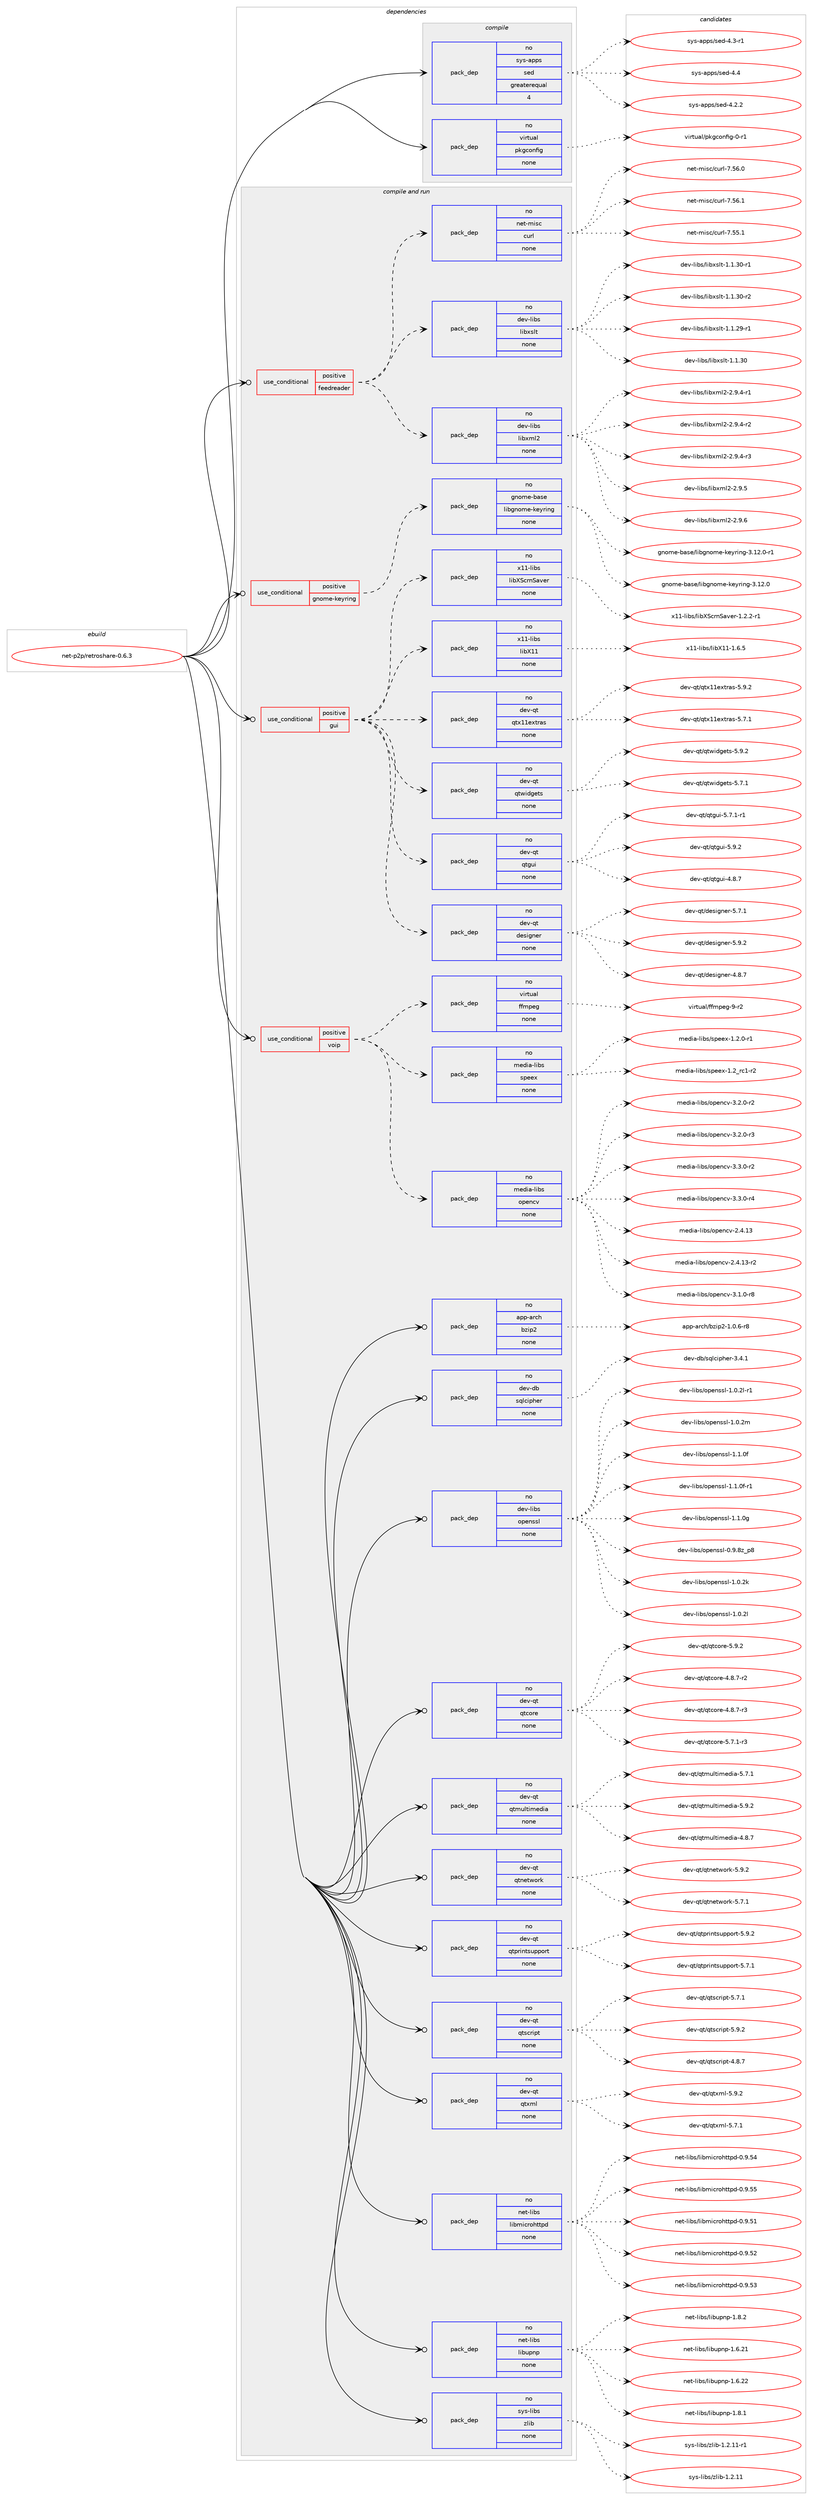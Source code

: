 digraph prolog {

# *************
# Graph options
# *************

newrank=true;
concentrate=true;
compound=true;
graph [rankdir=LR,fontname=Helvetica,fontsize=10,ranksep=1.5];#, ranksep=2.5, nodesep=0.2];
edge  [arrowhead=vee];
node  [fontname=Helvetica,fontsize=10];

# **********
# The ebuild
# **********

subgraph cluster_leftcol {
color=gray;
rank=same;
label=<<i>ebuild</i>>;
id [label="net-p2p/retroshare-0.6.3", color=red, width=4, href="../net-p2p/retroshare-0.6.3.svg"];
}

# ****************
# The dependencies
# ****************

subgraph cluster_midcol {
color=gray;
label=<<i>dependencies</i>>;
subgraph cluster_compile {
fillcolor="#eeeeee";
style=filled;
label=<<i>compile</i>>;
subgraph pack320102 {
dependency435052 [label=<<TABLE BORDER="0" CELLBORDER="1" CELLSPACING="0" CELLPADDING="4" WIDTH="220"><TR><TD ROWSPAN="6" CELLPADDING="30">pack_dep</TD></TR><TR><TD WIDTH="110">no</TD></TR><TR><TD>sys-apps</TD></TR><TR><TD>sed</TD></TR><TR><TD>greaterequal</TD></TR><TR><TD>4</TD></TR></TABLE>>, shape=none, color=blue];
}
id:e -> dependency435052:w [weight=20,style="solid",arrowhead="vee"];
subgraph pack320103 {
dependency435053 [label=<<TABLE BORDER="0" CELLBORDER="1" CELLSPACING="0" CELLPADDING="4" WIDTH="220"><TR><TD ROWSPAN="6" CELLPADDING="30">pack_dep</TD></TR><TR><TD WIDTH="110">no</TD></TR><TR><TD>virtual</TD></TR><TR><TD>pkgconfig</TD></TR><TR><TD>none</TD></TR><TR><TD></TD></TR></TABLE>>, shape=none, color=blue];
}
id:e -> dependency435053:w [weight=20,style="solid",arrowhead="vee"];
}
subgraph cluster_compileandrun {
fillcolor="#eeeeee";
style=filled;
label=<<i>compile and run</i>>;
subgraph cond107448 {
dependency435054 [label=<<TABLE BORDER="0" CELLBORDER="1" CELLSPACING="0" CELLPADDING="4"><TR><TD ROWSPAN="3" CELLPADDING="10">use_conditional</TD></TR><TR><TD>positive</TD></TR><TR><TD>feedreader</TD></TR></TABLE>>, shape=none, color=red];
subgraph pack320104 {
dependency435055 [label=<<TABLE BORDER="0" CELLBORDER="1" CELLSPACING="0" CELLPADDING="4" WIDTH="220"><TR><TD ROWSPAN="6" CELLPADDING="30">pack_dep</TD></TR><TR><TD WIDTH="110">no</TD></TR><TR><TD>dev-libs</TD></TR><TR><TD>libxml2</TD></TR><TR><TD>none</TD></TR><TR><TD></TD></TR></TABLE>>, shape=none, color=blue];
}
dependency435054:e -> dependency435055:w [weight=20,style="dashed",arrowhead="vee"];
subgraph pack320105 {
dependency435056 [label=<<TABLE BORDER="0" CELLBORDER="1" CELLSPACING="0" CELLPADDING="4" WIDTH="220"><TR><TD ROWSPAN="6" CELLPADDING="30">pack_dep</TD></TR><TR><TD WIDTH="110">no</TD></TR><TR><TD>dev-libs</TD></TR><TR><TD>libxslt</TD></TR><TR><TD>none</TD></TR><TR><TD></TD></TR></TABLE>>, shape=none, color=blue];
}
dependency435054:e -> dependency435056:w [weight=20,style="dashed",arrowhead="vee"];
subgraph pack320106 {
dependency435057 [label=<<TABLE BORDER="0" CELLBORDER="1" CELLSPACING="0" CELLPADDING="4" WIDTH="220"><TR><TD ROWSPAN="6" CELLPADDING="30">pack_dep</TD></TR><TR><TD WIDTH="110">no</TD></TR><TR><TD>net-misc</TD></TR><TR><TD>curl</TD></TR><TR><TD>none</TD></TR><TR><TD></TD></TR></TABLE>>, shape=none, color=blue];
}
dependency435054:e -> dependency435057:w [weight=20,style="dashed",arrowhead="vee"];
}
id:e -> dependency435054:w [weight=20,style="solid",arrowhead="odotvee"];
subgraph cond107449 {
dependency435058 [label=<<TABLE BORDER="0" CELLBORDER="1" CELLSPACING="0" CELLPADDING="4"><TR><TD ROWSPAN="3" CELLPADDING="10">use_conditional</TD></TR><TR><TD>positive</TD></TR><TR><TD>gnome-keyring</TD></TR></TABLE>>, shape=none, color=red];
subgraph pack320107 {
dependency435059 [label=<<TABLE BORDER="0" CELLBORDER="1" CELLSPACING="0" CELLPADDING="4" WIDTH="220"><TR><TD ROWSPAN="6" CELLPADDING="30">pack_dep</TD></TR><TR><TD WIDTH="110">no</TD></TR><TR><TD>gnome-base</TD></TR><TR><TD>libgnome-keyring</TD></TR><TR><TD>none</TD></TR><TR><TD></TD></TR></TABLE>>, shape=none, color=blue];
}
dependency435058:e -> dependency435059:w [weight=20,style="dashed",arrowhead="vee"];
}
id:e -> dependency435058:w [weight=20,style="solid",arrowhead="odotvee"];
subgraph cond107450 {
dependency435060 [label=<<TABLE BORDER="0" CELLBORDER="1" CELLSPACING="0" CELLPADDING="4"><TR><TD ROWSPAN="3" CELLPADDING="10">use_conditional</TD></TR><TR><TD>positive</TD></TR><TR><TD>gui</TD></TR></TABLE>>, shape=none, color=red];
subgraph pack320108 {
dependency435061 [label=<<TABLE BORDER="0" CELLBORDER="1" CELLSPACING="0" CELLPADDING="4" WIDTH="220"><TR><TD ROWSPAN="6" CELLPADDING="30">pack_dep</TD></TR><TR><TD WIDTH="110">no</TD></TR><TR><TD>dev-qt</TD></TR><TR><TD>designer</TD></TR><TR><TD>none</TD></TR><TR><TD></TD></TR></TABLE>>, shape=none, color=blue];
}
dependency435060:e -> dependency435061:w [weight=20,style="dashed",arrowhead="vee"];
subgraph pack320109 {
dependency435062 [label=<<TABLE BORDER="0" CELLBORDER="1" CELLSPACING="0" CELLPADDING="4" WIDTH="220"><TR><TD ROWSPAN="6" CELLPADDING="30">pack_dep</TD></TR><TR><TD WIDTH="110">no</TD></TR><TR><TD>dev-qt</TD></TR><TR><TD>qtgui</TD></TR><TR><TD>none</TD></TR><TR><TD></TD></TR></TABLE>>, shape=none, color=blue];
}
dependency435060:e -> dependency435062:w [weight=20,style="dashed",arrowhead="vee"];
subgraph pack320110 {
dependency435063 [label=<<TABLE BORDER="0" CELLBORDER="1" CELLSPACING="0" CELLPADDING="4" WIDTH="220"><TR><TD ROWSPAN="6" CELLPADDING="30">pack_dep</TD></TR><TR><TD WIDTH="110">no</TD></TR><TR><TD>dev-qt</TD></TR><TR><TD>qtwidgets</TD></TR><TR><TD>none</TD></TR><TR><TD></TD></TR></TABLE>>, shape=none, color=blue];
}
dependency435060:e -> dependency435063:w [weight=20,style="dashed",arrowhead="vee"];
subgraph pack320111 {
dependency435064 [label=<<TABLE BORDER="0" CELLBORDER="1" CELLSPACING="0" CELLPADDING="4" WIDTH="220"><TR><TD ROWSPAN="6" CELLPADDING="30">pack_dep</TD></TR><TR><TD WIDTH="110">no</TD></TR><TR><TD>dev-qt</TD></TR><TR><TD>qtx11extras</TD></TR><TR><TD>none</TD></TR><TR><TD></TD></TR></TABLE>>, shape=none, color=blue];
}
dependency435060:e -> dependency435064:w [weight=20,style="dashed",arrowhead="vee"];
subgraph pack320112 {
dependency435065 [label=<<TABLE BORDER="0" CELLBORDER="1" CELLSPACING="0" CELLPADDING="4" WIDTH="220"><TR><TD ROWSPAN="6" CELLPADDING="30">pack_dep</TD></TR><TR><TD WIDTH="110">no</TD></TR><TR><TD>x11-libs</TD></TR><TR><TD>libX11</TD></TR><TR><TD>none</TD></TR><TR><TD></TD></TR></TABLE>>, shape=none, color=blue];
}
dependency435060:e -> dependency435065:w [weight=20,style="dashed",arrowhead="vee"];
subgraph pack320113 {
dependency435066 [label=<<TABLE BORDER="0" CELLBORDER="1" CELLSPACING="0" CELLPADDING="4" WIDTH="220"><TR><TD ROWSPAN="6" CELLPADDING="30">pack_dep</TD></TR><TR><TD WIDTH="110">no</TD></TR><TR><TD>x11-libs</TD></TR><TR><TD>libXScrnSaver</TD></TR><TR><TD>none</TD></TR><TR><TD></TD></TR></TABLE>>, shape=none, color=blue];
}
dependency435060:e -> dependency435066:w [weight=20,style="dashed",arrowhead="vee"];
}
id:e -> dependency435060:w [weight=20,style="solid",arrowhead="odotvee"];
subgraph cond107451 {
dependency435067 [label=<<TABLE BORDER="0" CELLBORDER="1" CELLSPACING="0" CELLPADDING="4"><TR><TD ROWSPAN="3" CELLPADDING="10">use_conditional</TD></TR><TR><TD>positive</TD></TR><TR><TD>voip</TD></TR></TABLE>>, shape=none, color=red];
subgraph pack320114 {
dependency435068 [label=<<TABLE BORDER="0" CELLBORDER="1" CELLSPACING="0" CELLPADDING="4" WIDTH="220"><TR><TD ROWSPAN="6" CELLPADDING="30">pack_dep</TD></TR><TR><TD WIDTH="110">no</TD></TR><TR><TD>media-libs</TD></TR><TR><TD>opencv</TD></TR><TR><TD>none</TD></TR><TR><TD></TD></TR></TABLE>>, shape=none, color=blue];
}
dependency435067:e -> dependency435068:w [weight=20,style="dashed",arrowhead="vee"];
subgraph pack320115 {
dependency435069 [label=<<TABLE BORDER="0" CELLBORDER="1" CELLSPACING="0" CELLPADDING="4" WIDTH="220"><TR><TD ROWSPAN="6" CELLPADDING="30">pack_dep</TD></TR><TR><TD WIDTH="110">no</TD></TR><TR><TD>media-libs</TD></TR><TR><TD>speex</TD></TR><TR><TD>none</TD></TR><TR><TD></TD></TR></TABLE>>, shape=none, color=blue];
}
dependency435067:e -> dependency435069:w [weight=20,style="dashed",arrowhead="vee"];
subgraph pack320116 {
dependency435070 [label=<<TABLE BORDER="0" CELLBORDER="1" CELLSPACING="0" CELLPADDING="4" WIDTH="220"><TR><TD ROWSPAN="6" CELLPADDING="30">pack_dep</TD></TR><TR><TD WIDTH="110">no</TD></TR><TR><TD>virtual</TD></TR><TR><TD>ffmpeg</TD></TR><TR><TD>none</TD></TR><TR><TD></TD></TR></TABLE>>, shape=none, color=blue];
}
dependency435067:e -> dependency435070:w [weight=20,style="dashed",arrowhead="vee"];
}
id:e -> dependency435067:w [weight=20,style="solid",arrowhead="odotvee"];
subgraph pack320117 {
dependency435071 [label=<<TABLE BORDER="0" CELLBORDER="1" CELLSPACING="0" CELLPADDING="4" WIDTH="220"><TR><TD ROWSPAN="6" CELLPADDING="30">pack_dep</TD></TR><TR><TD WIDTH="110">no</TD></TR><TR><TD>app-arch</TD></TR><TR><TD>bzip2</TD></TR><TR><TD>none</TD></TR><TR><TD></TD></TR></TABLE>>, shape=none, color=blue];
}
id:e -> dependency435071:w [weight=20,style="solid",arrowhead="odotvee"];
subgraph pack320118 {
dependency435072 [label=<<TABLE BORDER="0" CELLBORDER="1" CELLSPACING="0" CELLPADDING="4" WIDTH="220"><TR><TD ROWSPAN="6" CELLPADDING="30">pack_dep</TD></TR><TR><TD WIDTH="110">no</TD></TR><TR><TD>dev-db</TD></TR><TR><TD>sqlcipher</TD></TR><TR><TD>none</TD></TR><TR><TD></TD></TR></TABLE>>, shape=none, color=blue];
}
id:e -> dependency435072:w [weight=20,style="solid",arrowhead="odotvee"];
subgraph pack320119 {
dependency435073 [label=<<TABLE BORDER="0" CELLBORDER="1" CELLSPACING="0" CELLPADDING="4" WIDTH="220"><TR><TD ROWSPAN="6" CELLPADDING="30">pack_dep</TD></TR><TR><TD WIDTH="110">no</TD></TR><TR><TD>dev-libs</TD></TR><TR><TD>openssl</TD></TR><TR><TD>none</TD></TR><TR><TD></TD></TR></TABLE>>, shape=none, color=blue];
}
id:e -> dependency435073:w [weight=20,style="solid",arrowhead="odotvee"];
subgraph pack320120 {
dependency435074 [label=<<TABLE BORDER="0" CELLBORDER="1" CELLSPACING="0" CELLPADDING="4" WIDTH="220"><TR><TD ROWSPAN="6" CELLPADDING="30">pack_dep</TD></TR><TR><TD WIDTH="110">no</TD></TR><TR><TD>dev-qt</TD></TR><TR><TD>qtcore</TD></TR><TR><TD>none</TD></TR><TR><TD></TD></TR></TABLE>>, shape=none, color=blue];
}
id:e -> dependency435074:w [weight=20,style="solid",arrowhead="odotvee"];
subgraph pack320121 {
dependency435075 [label=<<TABLE BORDER="0" CELLBORDER="1" CELLSPACING="0" CELLPADDING="4" WIDTH="220"><TR><TD ROWSPAN="6" CELLPADDING="30">pack_dep</TD></TR><TR><TD WIDTH="110">no</TD></TR><TR><TD>dev-qt</TD></TR><TR><TD>qtmultimedia</TD></TR><TR><TD>none</TD></TR><TR><TD></TD></TR></TABLE>>, shape=none, color=blue];
}
id:e -> dependency435075:w [weight=20,style="solid",arrowhead="odotvee"];
subgraph pack320122 {
dependency435076 [label=<<TABLE BORDER="0" CELLBORDER="1" CELLSPACING="0" CELLPADDING="4" WIDTH="220"><TR><TD ROWSPAN="6" CELLPADDING="30">pack_dep</TD></TR><TR><TD WIDTH="110">no</TD></TR><TR><TD>dev-qt</TD></TR><TR><TD>qtnetwork</TD></TR><TR><TD>none</TD></TR><TR><TD></TD></TR></TABLE>>, shape=none, color=blue];
}
id:e -> dependency435076:w [weight=20,style="solid",arrowhead="odotvee"];
subgraph pack320123 {
dependency435077 [label=<<TABLE BORDER="0" CELLBORDER="1" CELLSPACING="0" CELLPADDING="4" WIDTH="220"><TR><TD ROWSPAN="6" CELLPADDING="30">pack_dep</TD></TR><TR><TD WIDTH="110">no</TD></TR><TR><TD>dev-qt</TD></TR><TR><TD>qtprintsupport</TD></TR><TR><TD>none</TD></TR><TR><TD></TD></TR></TABLE>>, shape=none, color=blue];
}
id:e -> dependency435077:w [weight=20,style="solid",arrowhead="odotvee"];
subgraph pack320124 {
dependency435078 [label=<<TABLE BORDER="0" CELLBORDER="1" CELLSPACING="0" CELLPADDING="4" WIDTH="220"><TR><TD ROWSPAN="6" CELLPADDING="30">pack_dep</TD></TR><TR><TD WIDTH="110">no</TD></TR><TR><TD>dev-qt</TD></TR><TR><TD>qtscript</TD></TR><TR><TD>none</TD></TR><TR><TD></TD></TR></TABLE>>, shape=none, color=blue];
}
id:e -> dependency435078:w [weight=20,style="solid",arrowhead="odotvee"];
subgraph pack320125 {
dependency435079 [label=<<TABLE BORDER="0" CELLBORDER="1" CELLSPACING="0" CELLPADDING="4" WIDTH="220"><TR><TD ROWSPAN="6" CELLPADDING="30">pack_dep</TD></TR><TR><TD WIDTH="110">no</TD></TR><TR><TD>dev-qt</TD></TR><TR><TD>qtxml</TD></TR><TR><TD>none</TD></TR><TR><TD></TD></TR></TABLE>>, shape=none, color=blue];
}
id:e -> dependency435079:w [weight=20,style="solid",arrowhead="odotvee"];
subgraph pack320126 {
dependency435080 [label=<<TABLE BORDER="0" CELLBORDER="1" CELLSPACING="0" CELLPADDING="4" WIDTH="220"><TR><TD ROWSPAN="6" CELLPADDING="30">pack_dep</TD></TR><TR><TD WIDTH="110">no</TD></TR><TR><TD>net-libs</TD></TR><TR><TD>libmicrohttpd</TD></TR><TR><TD>none</TD></TR><TR><TD></TD></TR></TABLE>>, shape=none, color=blue];
}
id:e -> dependency435080:w [weight=20,style="solid",arrowhead="odotvee"];
subgraph pack320127 {
dependency435081 [label=<<TABLE BORDER="0" CELLBORDER="1" CELLSPACING="0" CELLPADDING="4" WIDTH="220"><TR><TD ROWSPAN="6" CELLPADDING="30">pack_dep</TD></TR><TR><TD WIDTH="110">no</TD></TR><TR><TD>net-libs</TD></TR><TR><TD>libupnp</TD></TR><TR><TD>none</TD></TR><TR><TD></TD></TR></TABLE>>, shape=none, color=blue];
}
id:e -> dependency435081:w [weight=20,style="solid",arrowhead="odotvee"];
subgraph pack320128 {
dependency435082 [label=<<TABLE BORDER="0" CELLBORDER="1" CELLSPACING="0" CELLPADDING="4" WIDTH="220"><TR><TD ROWSPAN="6" CELLPADDING="30">pack_dep</TD></TR><TR><TD WIDTH="110">no</TD></TR><TR><TD>sys-libs</TD></TR><TR><TD>zlib</TD></TR><TR><TD>none</TD></TR><TR><TD></TD></TR></TABLE>>, shape=none, color=blue];
}
id:e -> dependency435082:w [weight=20,style="solid",arrowhead="odotvee"];
}
subgraph cluster_run {
fillcolor="#eeeeee";
style=filled;
label=<<i>run</i>>;
}
}

# **************
# The candidates
# **************

subgraph cluster_choices {
rank=same;
color=gray;
label=<<i>candidates</i>>;

subgraph choice320102 {
color=black;
nodesep=1;
choice115121115459711211211547115101100455246504650 [label="sys-apps/sed-4.2.2", color=red, width=4,href="../sys-apps/sed-4.2.2.svg"];
choice115121115459711211211547115101100455246514511449 [label="sys-apps/sed-4.3-r1", color=red, width=4,href="../sys-apps/sed-4.3-r1.svg"];
choice11512111545971121121154711510110045524652 [label="sys-apps/sed-4.4", color=red, width=4,href="../sys-apps/sed-4.4.svg"];
dependency435052:e -> choice115121115459711211211547115101100455246504650:w [style=dotted,weight="100"];
dependency435052:e -> choice115121115459711211211547115101100455246514511449:w [style=dotted,weight="100"];
dependency435052:e -> choice11512111545971121121154711510110045524652:w [style=dotted,weight="100"];
}
subgraph choice320103 {
color=black;
nodesep=1;
choice11810511411611797108471121071039911111010210510345484511449 [label="virtual/pkgconfig-0-r1", color=red, width=4,href="../virtual/pkgconfig-0-r1.svg"];
dependency435053:e -> choice11810511411611797108471121071039911111010210510345484511449:w [style=dotted,weight="100"];
}
subgraph choice320104 {
color=black;
nodesep=1;
choice10010111845108105981154710810598120109108504550465746524511449 [label="dev-libs/libxml2-2.9.4-r1", color=red, width=4,href="../dev-libs/libxml2-2.9.4-r1.svg"];
choice10010111845108105981154710810598120109108504550465746524511450 [label="dev-libs/libxml2-2.9.4-r2", color=red, width=4,href="../dev-libs/libxml2-2.9.4-r2.svg"];
choice10010111845108105981154710810598120109108504550465746524511451 [label="dev-libs/libxml2-2.9.4-r3", color=red, width=4,href="../dev-libs/libxml2-2.9.4-r3.svg"];
choice1001011184510810598115471081059812010910850455046574653 [label="dev-libs/libxml2-2.9.5", color=red, width=4,href="../dev-libs/libxml2-2.9.5.svg"];
choice1001011184510810598115471081059812010910850455046574654 [label="dev-libs/libxml2-2.9.6", color=red, width=4,href="../dev-libs/libxml2-2.9.6.svg"];
dependency435055:e -> choice10010111845108105981154710810598120109108504550465746524511449:w [style=dotted,weight="100"];
dependency435055:e -> choice10010111845108105981154710810598120109108504550465746524511450:w [style=dotted,weight="100"];
dependency435055:e -> choice10010111845108105981154710810598120109108504550465746524511451:w [style=dotted,weight="100"];
dependency435055:e -> choice1001011184510810598115471081059812010910850455046574653:w [style=dotted,weight="100"];
dependency435055:e -> choice1001011184510810598115471081059812010910850455046574654:w [style=dotted,weight="100"];
}
subgraph choice320105 {
color=black;
nodesep=1;
choice10010111845108105981154710810598120115108116454946494650574511449 [label="dev-libs/libxslt-1.1.29-r1", color=red, width=4,href="../dev-libs/libxslt-1.1.29-r1.svg"];
choice1001011184510810598115471081059812011510811645494649465148 [label="dev-libs/libxslt-1.1.30", color=red, width=4,href="../dev-libs/libxslt-1.1.30.svg"];
choice10010111845108105981154710810598120115108116454946494651484511449 [label="dev-libs/libxslt-1.1.30-r1", color=red, width=4,href="../dev-libs/libxslt-1.1.30-r1.svg"];
choice10010111845108105981154710810598120115108116454946494651484511450 [label="dev-libs/libxslt-1.1.30-r2", color=red, width=4,href="../dev-libs/libxslt-1.1.30-r2.svg"];
dependency435056:e -> choice10010111845108105981154710810598120115108116454946494650574511449:w [style=dotted,weight="100"];
dependency435056:e -> choice1001011184510810598115471081059812011510811645494649465148:w [style=dotted,weight="100"];
dependency435056:e -> choice10010111845108105981154710810598120115108116454946494651484511449:w [style=dotted,weight="100"];
dependency435056:e -> choice10010111845108105981154710810598120115108116454946494651484511450:w [style=dotted,weight="100"];
}
subgraph choice320106 {
color=black;
nodesep=1;
choice1101011164510910511599479911711410845554653534649 [label="net-misc/curl-7.55.1", color=red, width=4,href="../net-misc/curl-7.55.1.svg"];
choice1101011164510910511599479911711410845554653544648 [label="net-misc/curl-7.56.0", color=red, width=4,href="../net-misc/curl-7.56.0.svg"];
choice1101011164510910511599479911711410845554653544649 [label="net-misc/curl-7.56.1", color=red, width=4,href="../net-misc/curl-7.56.1.svg"];
dependency435057:e -> choice1101011164510910511599479911711410845554653534649:w [style=dotted,weight="100"];
dependency435057:e -> choice1101011164510910511599479911711410845554653544648:w [style=dotted,weight="100"];
dependency435057:e -> choice1101011164510910511599479911711410845554653544649:w [style=dotted,weight="100"];
}
subgraph choice320107 {
color=black;
nodesep=1;
choice10311011110910145989711510147108105981031101111091014510710112111410511010345514649504648 [label="gnome-base/libgnome-keyring-3.12.0", color=red, width=4,href="../gnome-base/libgnome-keyring-3.12.0.svg"];
choice103110111109101459897115101471081059810311011110910145107101121114105110103455146495046484511449 [label="gnome-base/libgnome-keyring-3.12.0-r1", color=red, width=4,href="../gnome-base/libgnome-keyring-3.12.0-r1.svg"];
dependency435059:e -> choice10311011110910145989711510147108105981031101111091014510710112111410511010345514649504648:w [style=dotted,weight="100"];
dependency435059:e -> choice103110111109101459897115101471081059810311011110910145107101121114105110103455146495046484511449:w [style=dotted,weight="100"];
}
subgraph choice320108 {
color=black;
nodesep=1;
choice1001011184511311647100101115105103110101114455246564655 [label="dev-qt/designer-4.8.7", color=red, width=4,href="../dev-qt/designer-4.8.7.svg"];
choice1001011184511311647100101115105103110101114455346554649 [label="dev-qt/designer-5.7.1", color=red, width=4,href="../dev-qt/designer-5.7.1.svg"];
choice1001011184511311647100101115105103110101114455346574650 [label="dev-qt/designer-5.9.2", color=red, width=4,href="../dev-qt/designer-5.9.2.svg"];
dependency435061:e -> choice1001011184511311647100101115105103110101114455246564655:w [style=dotted,weight="100"];
dependency435061:e -> choice1001011184511311647100101115105103110101114455346554649:w [style=dotted,weight="100"];
dependency435061:e -> choice1001011184511311647100101115105103110101114455346574650:w [style=dotted,weight="100"];
}
subgraph choice320109 {
color=black;
nodesep=1;
choice1001011184511311647113116103117105455246564655 [label="dev-qt/qtgui-4.8.7", color=red, width=4,href="../dev-qt/qtgui-4.8.7.svg"];
choice10010111845113116471131161031171054553465546494511449 [label="dev-qt/qtgui-5.7.1-r1", color=red, width=4,href="../dev-qt/qtgui-5.7.1-r1.svg"];
choice1001011184511311647113116103117105455346574650 [label="dev-qt/qtgui-5.9.2", color=red, width=4,href="../dev-qt/qtgui-5.9.2.svg"];
dependency435062:e -> choice1001011184511311647113116103117105455246564655:w [style=dotted,weight="100"];
dependency435062:e -> choice10010111845113116471131161031171054553465546494511449:w [style=dotted,weight="100"];
dependency435062:e -> choice1001011184511311647113116103117105455346574650:w [style=dotted,weight="100"];
}
subgraph choice320110 {
color=black;
nodesep=1;
choice1001011184511311647113116119105100103101116115455346554649 [label="dev-qt/qtwidgets-5.7.1", color=red, width=4,href="../dev-qt/qtwidgets-5.7.1.svg"];
choice1001011184511311647113116119105100103101116115455346574650 [label="dev-qt/qtwidgets-5.9.2", color=red, width=4,href="../dev-qt/qtwidgets-5.9.2.svg"];
dependency435063:e -> choice1001011184511311647113116119105100103101116115455346554649:w [style=dotted,weight="100"];
dependency435063:e -> choice1001011184511311647113116119105100103101116115455346574650:w [style=dotted,weight="100"];
}
subgraph choice320111 {
color=black;
nodesep=1;
choice1001011184511311647113116120494910112011611497115455346554649 [label="dev-qt/qtx11extras-5.7.1", color=red, width=4,href="../dev-qt/qtx11extras-5.7.1.svg"];
choice1001011184511311647113116120494910112011611497115455346574650 [label="dev-qt/qtx11extras-5.9.2", color=red, width=4,href="../dev-qt/qtx11extras-5.9.2.svg"];
dependency435064:e -> choice1001011184511311647113116120494910112011611497115455346554649:w [style=dotted,weight="100"];
dependency435064:e -> choice1001011184511311647113116120494910112011611497115455346574650:w [style=dotted,weight="100"];
}
subgraph choice320112 {
color=black;
nodesep=1;
choice120494945108105981154710810598884949454946544653 [label="x11-libs/libX11-1.6.5", color=red, width=4,href="../x11-libs/libX11-1.6.5.svg"];
dependency435065:e -> choice120494945108105981154710810598884949454946544653:w [style=dotted,weight="100"];
}
subgraph choice320113 {
color=black;
nodesep=1;
choice12049494510810598115471081059888839911411083971181011144549465046504511449 [label="x11-libs/libXScrnSaver-1.2.2-r1", color=red, width=4,href="../x11-libs/libXScrnSaver-1.2.2-r1.svg"];
dependency435066:e -> choice12049494510810598115471081059888839911411083971181011144549465046504511449:w [style=dotted,weight="100"];
}
subgraph choice320114 {
color=black;
nodesep=1;
choice109101100105974510810598115471111121011109911845504652464951 [label="media-libs/opencv-2.4.13", color=red, width=4,href="../media-libs/opencv-2.4.13.svg"];
choice1091011001059745108105981154711111210111099118455046524649514511450 [label="media-libs/opencv-2.4.13-r2", color=red, width=4,href="../media-libs/opencv-2.4.13-r2.svg"];
choice10910110010597451081059811547111112101110991184551464946484511456 [label="media-libs/opencv-3.1.0-r8", color=red, width=4,href="../media-libs/opencv-3.1.0-r8.svg"];
choice10910110010597451081059811547111112101110991184551465046484511450 [label="media-libs/opencv-3.2.0-r2", color=red, width=4,href="../media-libs/opencv-3.2.0-r2.svg"];
choice10910110010597451081059811547111112101110991184551465046484511451 [label="media-libs/opencv-3.2.0-r3", color=red, width=4,href="../media-libs/opencv-3.2.0-r3.svg"];
choice10910110010597451081059811547111112101110991184551465146484511450 [label="media-libs/opencv-3.3.0-r2", color=red, width=4,href="../media-libs/opencv-3.3.0-r2.svg"];
choice10910110010597451081059811547111112101110991184551465146484511452 [label="media-libs/opencv-3.3.0-r4", color=red, width=4,href="../media-libs/opencv-3.3.0-r4.svg"];
dependency435068:e -> choice109101100105974510810598115471111121011109911845504652464951:w [style=dotted,weight="100"];
dependency435068:e -> choice1091011001059745108105981154711111210111099118455046524649514511450:w [style=dotted,weight="100"];
dependency435068:e -> choice10910110010597451081059811547111112101110991184551464946484511456:w [style=dotted,weight="100"];
dependency435068:e -> choice10910110010597451081059811547111112101110991184551465046484511450:w [style=dotted,weight="100"];
dependency435068:e -> choice10910110010597451081059811547111112101110991184551465046484511451:w [style=dotted,weight="100"];
dependency435068:e -> choice10910110010597451081059811547111112101110991184551465146484511450:w [style=dotted,weight="100"];
dependency435068:e -> choice10910110010597451081059811547111112101110991184551465146484511452:w [style=dotted,weight="100"];
}
subgraph choice320115 {
color=black;
nodesep=1;
choice109101100105974510810598115471151121011011204549465046484511449 [label="media-libs/speex-1.2.0-r1", color=red, width=4,href="../media-libs/speex-1.2.0-r1.svg"];
choice10910110010597451081059811547115112101101120454946509511499494511450 [label="media-libs/speex-1.2_rc1-r2", color=red, width=4,href="../media-libs/speex-1.2_rc1-r2.svg"];
dependency435069:e -> choice109101100105974510810598115471151121011011204549465046484511449:w [style=dotted,weight="100"];
dependency435069:e -> choice10910110010597451081059811547115112101101120454946509511499494511450:w [style=dotted,weight="100"];
}
subgraph choice320116 {
color=black;
nodesep=1;
choice118105114116117971084710210210911210110345574511450 [label="virtual/ffmpeg-9-r2", color=red, width=4,href="../virtual/ffmpeg-9-r2.svg"];
dependency435070:e -> choice118105114116117971084710210210911210110345574511450:w [style=dotted,weight="100"];
}
subgraph choice320117 {
color=black;
nodesep=1;
choice971121124597114991044798122105112504549464846544511456 [label="app-arch/bzip2-1.0.6-r8", color=red, width=4,href="../app-arch/bzip2-1.0.6-r8.svg"];
dependency435071:e -> choice971121124597114991044798122105112504549464846544511456:w [style=dotted,weight="100"];
}
subgraph choice320118 {
color=black;
nodesep=1;
choice10010111845100984711511310899105112104101114455146524649 [label="dev-db/sqlcipher-3.4.1", color=red, width=4,href="../dev-db/sqlcipher-3.4.1.svg"];
dependency435072:e -> choice10010111845100984711511310899105112104101114455146524649:w [style=dotted,weight="100"];
}
subgraph choice320119 {
color=black;
nodesep=1;
choice1001011184510810598115471111121011101151151084548465746561229511256 [label="dev-libs/openssl-0.9.8z_p8", color=red, width=4,href="../dev-libs/openssl-0.9.8z_p8.svg"];
choice100101118451081059811547111112101110115115108454946484650107 [label="dev-libs/openssl-1.0.2k", color=red, width=4,href="../dev-libs/openssl-1.0.2k.svg"];
choice100101118451081059811547111112101110115115108454946484650108 [label="dev-libs/openssl-1.0.2l", color=red, width=4,href="../dev-libs/openssl-1.0.2l.svg"];
choice1001011184510810598115471111121011101151151084549464846501084511449 [label="dev-libs/openssl-1.0.2l-r1", color=red, width=4,href="../dev-libs/openssl-1.0.2l-r1.svg"];
choice100101118451081059811547111112101110115115108454946484650109 [label="dev-libs/openssl-1.0.2m", color=red, width=4,href="../dev-libs/openssl-1.0.2m.svg"];
choice100101118451081059811547111112101110115115108454946494648102 [label="dev-libs/openssl-1.1.0f", color=red, width=4,href="../dev-libs/openssl-1.1.0f.svg"];
choice1001011184510810598115471111121011101151151084549464946481024511449 [label="dev-libs/openssl-1.1.0f-r1", color=red, width=4,href="../dev-libs/openssl-1.1.0f-r1.svg"];
choice100101118451081059811547111112101110115115108454946494648103 [label="dev-libs/openssl-1.1.0g", color=red, width=4,href="../dev-libs/openssl-1.1.0g.svg"];
dependency435073:e -> choice1001011184510810598115471111121011101151151084548465746561229511256:w [style=dotted,weight="100"];
dependency435073:e -> choice100101118451081059811547111112101110115115108454946484650107:w [style=dotted,weight="100"];
dependency435073:e -> choice100101118451081059811547111112101110115115108454946484650108:w [style=dotted,weight="100"];
dependency435073:e -> choice1001011184510810598115471111121011101151151084549464846501084511449:w [style=dotted,weight="100"];
dependency435073:e -> choice100101118451081059811547111112101110115115108454946484650109:w [style=dotted,weight="100"];
dependency435073:e -> choice100101118451081059811547111112101110115115108454946494648102:w [style=dotted,weight="100"];
dependency435073:e -> choice1001011184510810598115471111121011101151151084549464946481024511449:w [style=dotted,weight="100"];
dependency435073:e -> choice100101118451081059811547111112101110115115108454946494648103:w [style=dotted,weight="100"];
}
subgraph choice320120 {
color=black;
nodesep=1;
choice1001011184511311647113116991111141014552465646554511450 [label="dev-qt/qtcore-4.8.7-r2", color=red, width=4,href="../dev-qt/qtcore-4.8.7-r2.svg"];
choice1001011184511311647113116991111141014552465646554511451 [label="dev-qt/qtcore-4.8.7-r3", color=red, width=4,href="../dev-qt/qtcore-4.8.7-r3.svg"];
choice1001011184511311647113116991111141014553465546494511451 [label="dev-qt/qtcore-5.7.1-r3", color=red, width=4,href="../dev-qt/qtcore-5.7.1-r3.svg"];
choice100101118451131164711311699111114101455346574650 [label="dev-qt/qtcore-5.9.2", color=red, width=4,href="../dev-qt/qtcore-5.9.2.svg"];
dependency435074:e -> choice1001011184511311647113116991111141014552465646554511450:w [style=dotted,weight="100"];
dependency435074:e -> choice1001011184511311647113116991111141014552465646554511451:w [style=dotted,weight="100"];
dependency435074:e -> choice1001011184511311647113116991111141014553465546494511451:w [style=dotted,weight="100"];
dependency435074:e -> choice100101118451131164711311699111114101455346574650:w [style=dotted,weight="100"];
}
subgraph choice320121 {
color=black;
nodesep=1;
choice100101118451131164711311610911710811610510910110010597455246564655 [label="dev-qt/qtmultimedia-4.8.7", color=red, width=4,href="../dev-qt/qtmultimedia-4.8.7.svg"];
choice100101118451131164711311610911710811610510910110010597455346554649 [label="dev-qt/qtmultimedia-5.7.1", color=red, width=4,href="../dev-qt/qtmultimedia-5.7.1.svg"];
choice100101118451131164711311610911710811610510910110010597455346574650 [label="dev-qt/qtmultimedia-5.9.2", color=red, width=4,href="../dev-qt/qtmultimedia-5.9.2.svg"];
dependency435075:e -> choice100101118451131164711311610911710811610510910110010597455246564655:w [style=dotted,weight="100"];
dependency435075:e -> choice100101118451131164711311610911710811610510910110010597455346554649:w [style=dotted,weight="100"];
dependency435075:e -> choice100101118451131164711311610911710811610510910110010597455346574650:w [style=dotted,weight="100"];
}
subgraph choice320122 {
color=black;
nodesep=1;
choice1001011184511311647113116110101116119111114107455346554649 [label="dev-qt/qtnetwork-5.7.1", color=red, width=4,href="../dev-qt/qtnetwork-5.7.1.svg"];
choice1001011184511311647113116110101116119111114107455346574650 [label="dev-qt/qtnetwork-5.9.2", color=red, width=4,href="../dev-qt/qtnetwork-5.9.2.svg"];
dependency435076:e -> choice1001011184511311647113116110101116119111114107455346554649:w [style=dotted,weight="100"];
dependency435076:e -> choice1001011184511311647113116110101116119111114107455346574650:w [style=dotted,weight="100"];
}
subgraph choice320123 {
color=black;
nodesep=1;
choice1001011184511311647113116112114105110116115117112112111114116455346554649 [label="dev-qt/qtprintsupport-5.7.1", color=red, width=4,href="../dev-qt/qtprintsupport-5.7.1.svg"];
choice1001011184511311647113116112114105110116115117112112111114116455346574650 [label="dev-qt/qtprintsupport-5.9.2", color=red, width=4,href="../dev-qt/qtprintsupport-5.9.2.svg"];
dependency435077:e -> choice1001011184511311647113116112114105110116115117112112111114116455346554649:w [style=dotted,weight="100"];
dependency435077:e -> choice1001011184511311647113116112114105110116115117112112111114116455346574650:w [style=dotted,weight="100"];
}
subgraph choice320124 {
color=black;
nodesep=1;
choice100101118451131164711311611599114105112116455246564655 [label="dev-qt/qtscript-4.8.7", color=red, width=4,href="../dev-qt/qtscript-4.8.7.svg"];
choice100101118451131164711311611599114105112116455346554649 [label="dev-qt/qtscript-5.7.1", color=red, width=4,href="../dev-qt/qtscript-5.7.1.svg"];
choice100101118451131164711311611599114105112116455346574650 [label="dev-qt/qtscript-5.9.2", color=red, width=4,href="../dev-qt/qtscript-5.9.2.svg"];
dependency435078:e -> choice100101118451131164711311611599114105112116455246564655:w [style=dotted,weight="100"];
dependency435078:e -> choice100101118451131164711311611599114105112116455346554649:w [style=dotted,weight="100"];
dependency435078:e -> choice100101118451131164711311611599114105112116455346574650:w [style=dotted,weight="100"];
}
subgraph choice320125 {
color=black;
nodesep=1;
choice1001011184511311647113116120109108455346554649 [label="dev-qt/qtxml-5.7.1", color=red, width=4,href="../dev-qt/qtxml-5.7.1.svg"];
choice1001011184511311647113116120109108455346574650 [label="dev-qt/qtxml-5.9.2", color=red, width=4,href="../dev-qt/qtxml-5.9.2.svg"];
dependency435079:e -> choice1001011184511311647113116120109108455346554649:w [style=dotted,weight="100"];
dependency435079:e -> choice1001011184511311647113116120109108455346574650:w [style=dotted,weight="100"];
}
subgraph choice320126 {
color=black;
nodesep=1;
choice110101116451081059811547108105981091059911411110411611611210045484657465349 [label="net-libs/libmicrohttpd-0.9.51", color=red, width=4,href="../net-libs/libmicrohttpd-0.9.51.svg"];
choice110101116451081059811547108105981091059911411110411611611210045484657465350 [label="net-libs/libmicrohttpd-0.9.52", color=red, width=4,href="../net-libs/libmicrohttpd-0.9.52.svg"];
choice110101116451081059811547108105981091059911411110411611611210045484657465351 [label="net-libs/libmicrohttpd-0.9.53", color=red, width=4,href="../net-libs/libmicrohttpd-0.9.53.svg"];
choice110101116451081059811547108105981091059911411110411611611210045484657465352 [label="net-libs/libmicrohttpd-0.9.54", color=red, width=4,href="../net-libs/libmicrohttpd-0.9.54.svg"];
choice110101116451081059811547108105981091059911411110411611611210045484657465353 [label="net-libs/libmicrohttpd-0.9.55", color=red, width=4,href="../net-libs/libmicrohttpd-0.9.55.svg"];
dependency435080:e -> choice110101116451081059811547108105981091059911411110411611611210045484657465349:w [style=dotted,weight="100"];
dependency435080:e -> choice110101116451081059811547108105981091059911411110411611611210045484657465350:w [style=dotted,weight="100"];
dependency435080:e -> choice110101116451081059811547108105981091059911411110411611611210045484657465351:w [style=dotted,weight="100"];
dependency435080:e -> choice110101116451081059811547108105981091059911411110411611611210045484657465352:w [style=dotted,weight="100"];
dependency435080:e -> choice110101116451081059811547108105981091059911411110411611611210045484657465353:w [style=dotted,weight="100"];
}
subgraph choice320127 {
color=black;
nodesep=1;
choice1101011164510810598115471081059811711211011245494654465049 [label="net-libs/libupnp-1.6.21", color=red, width=4,href="../net-libs/libupnp-1.6.21.svg"];
choice1101011164510810598115471081059811711211011245494654465050 [label="net-libs/libupnp-1.6.22", color=red, width=4,href="../net-libs/libupnp-1.6.22.svg"];
choice11010111645108105981154710810598117112110112454946564649 [label="net-libs/libupnp-1.8.1", color=red, width=4,href="../net-libs/libupnp-1.8.1.svg"];
choice11010111645108105981154710810598117112110112454946564650 [label="net-libs/libupnp-1.8.2", color=red, width=4,href="../net-libs/libupnp-1.8.2.svg"];
dependency435081:e -> choice1101011164510810598115471081059811711211011245494654465049:w [style=dotted,weight="100"];
dependency435081:e -> choice1101011164510810598115471081059811711211011245494654465050:w [style=dotted,weight="100"];
dependency435081:e -> choice11010111645108105981154710810598117112110112454946564649:w [style=dotted,weight="100"];
dependency435081:e -> choice11010111645108105981154710810598117112110112454946564650:w [style=dotted,weight="100"];
}
subgraph choice320128 {
color=black;
nodesep=1;
choice1151211154510810598115471221081059845494650464949 [label="sys-libs/zlib-1.2.11", color=red, width=4,href="../sys-libs/zlib-1.2.11.svg"];
choice11512111545108105981154712210810598454946504649494511449 [label="sys-libs/zlib-1.2.11-r1", color=red, width=4,href="../sys-libs/zlib-1.2.11-r1.svg"];
dependency435082:e -> choice1151211154510810598115471221081059845494650464949:w [style=dotted,weight="100"];
dependency435082:e -> choice11512111545108105981154712210810598454946504649494511449:w [style=dotted,weight="100"];
}
}

}

